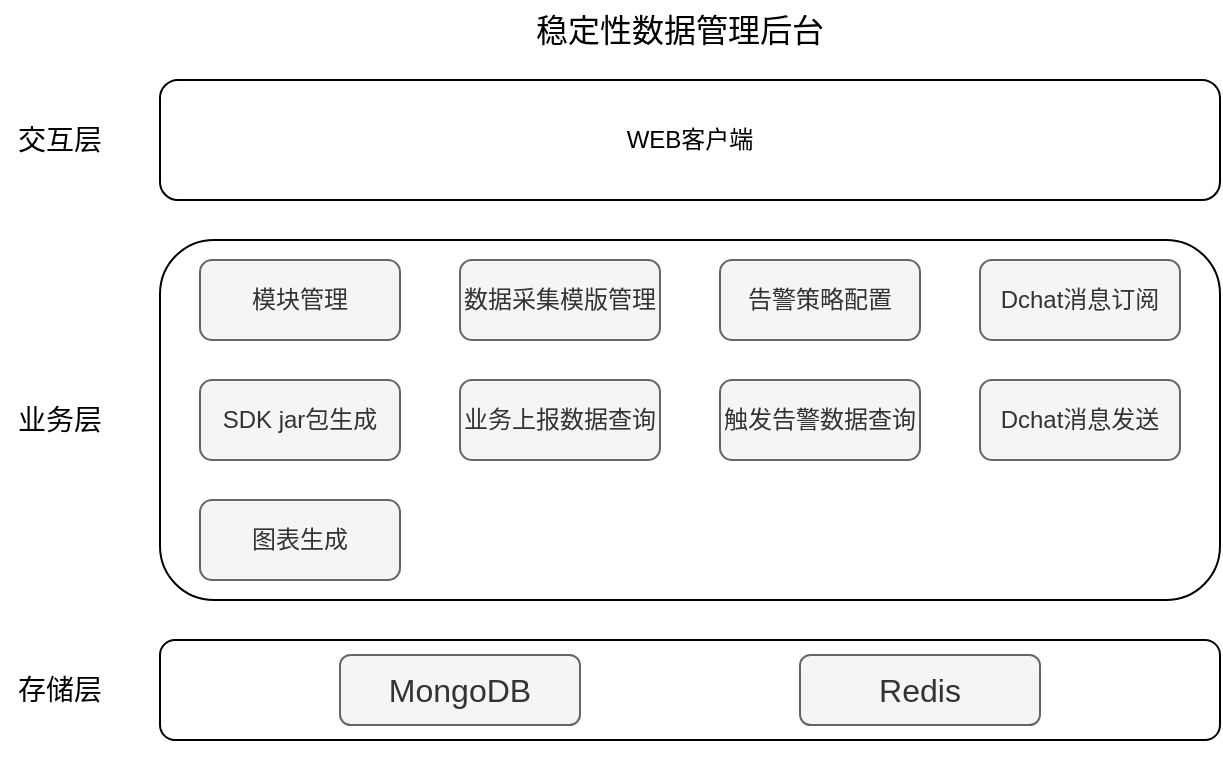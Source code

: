 <mxfile version="16.6.2" type="github">
  <diagram id="hZ9IWrKWcuuQGVlS07cC" name="Page-1">
    <mxGraphModel dx="926" dy="436" grid="1" gridSize="10" guides="1" tooltips="1" connect="1" arrows="1" fold="1" page="1" pageScale="1" pageWidth="1169" pageHeight="827" math="0" shadow="0">
      <root>
        <mxCell id="0" />
        <mxCell id="1" parent="0" />
        <mxCell id="FfZbVTpRwgVf4kVA53Ig-15" value="" style="rounded=1;whiteSpace=wrap;html=1;fillColor=none;" parent="1" vertex="1">
          <mxGeometry x="160" y="340" width="530" height="50" as="geometry" />
        </mxCell>
        <mxCell id="FfZbVTpRwgVf4kVA53Ig-2" value="" style="rounded=1;whiteSpace=wrap;html=1;fillColor=none;" parent="1" vertex="1">
          <mxGeometry x="160" y="140" width="530" height="180" as="geometry" />
        </mxCell>
        <mxCell id="FfZbVTpRwgVf4kVA53Ig-4" style="edgeStyle=orthogonalEdgeStyle;rounded=0;orthogonalLoop=1;jettySize=auto;html=1;exitX=0.5;exitY=1;exitDx=0;exitDy=0;" parent="1" edge="1">
          <mxGeometry relative="1" as="geometry">
            <mxPoint x="360" y="190" as="sourcePoint" />
            <mxPoint x="360" y="190" as="targetPoint" />
          </mxGeometry>
        </mxCell>
        <mxCell id="FfZbVTpRwgVf4kVA53Ig-5" value="数据采集模版管理" style="rounded=1;whiteSpace=wrap;html=1;fillColor=#f5f5f5;fontColor=#333333;strokeColor=#666666;" parent="1" vertex="1">
          <mxGeometry x="310" y="150" width="100" height="40" as="geometry" />
        </mxCell>
        <mxCell id="FfZbVTpRwgVf4kVA53Ig-7" value="业务上报数据查询" style="rounded=1;whiteSpace=wrap;html=1;fillColor=#f5f5f5;fontColor=#333333;strokeColor=#666666;" parent="1" vertex="1">
          <mxGeometry x="310" y="210" width="100" height="40" as="geometry" />
        </mxCell>
        <mxCell id="FfZbVTpRwgVf4kVA53Ig-9" value="Dchat消息订阅" style="rounded=1;whiteSpace=wrap;html=1;fillColor=#f5f5f5;fontColor=#333333;strokeColor=#666666;" parent="1" vertex="1">
          <mxGeometry x="570" y="150" width="100" height="40" as="geometry" />
        </mxCell>
        <mxCell id="FfZbVTpRwgVf4kVA53Ig-10" value="Dchat消息发送" style="rounded=1;whiteSpace=wrap;html=1;fillColor=#f5f5f5;fontColor=#333333;strokeColor=#666666;" parent="1" vertex="1">
          <mxGeometry x="570" y="210" width="100" height="40" as="geometry" />
        </mxCell>
        <mxCell id="FfZbVTpRwgVf4kVA53Ig-11" value="触发告警数据查询" style="rounded=1;whiteSpace=wrap;html=1;fillColor=#f5f5f5;fontColor=#333333;strokeColor=#666666;" parent="1" vertex="1">
          <mxGeometry x="440" y="210" width="100" height="40" as="geometry" />
        </mxCell>
        <mxCell id="FfZbVTpRwgVf4kVA53Ig-12" value="WEB客户端" style="rounded=1;whiteSpace=wrap;html=1;fillColor=none;" parent="1" vertex="1">
          <mxGeometry x="160" y="60" width="530" height="60" as="geometry" />
        </mxCell>
        <mxCell id="FfZbVTpRwgVf4kVA53Ig-13" value="交互层" style="text;html=1;strokeColor=none;fillColor=none;align=center;verticalAlign=middle;whiteSpace=wrap;rounded=0;fontSize=14;" parent="1" vertex="1">
          <mxGeometry x="80" y="75" width="60" height="30" as="geometry" />
        </mxCell>
        <mxCell id="FfZbVTpRwgVf4kVA53Ig-14" value="业务层" style="text;html=1;strokeColor=none;fillColor=none;align=center;verticalAlign=middle;whiteSpace=wrap;rounded=0;fontSize=14;" parent="1" vertex="1">
          <mxGeometry x="80" y="215" width="60" height="30" as="geometry" />
        </mxCell>
        <mxCell id="FfZbVTpRwgVf4kVA53Ig-16" value="存储层" style="text;html=1;strokeColor=none;fillColor=none;align=center;verticalAlign=middle;whiteSpace=wrap;rounded=0;fontSize=14;" parent="1" vertex="1">
          <mxGeometry x="80" y="350" width="60" height="30" as="geometry" />
        </mxCell>
        <mxCell id="FfZbVTpRwgVf4kVA53Ig-17" value="稳定性数据管理后台" style="text;html=1;strokeColor=none;fillColor=none;align=center;verticalAlign=middle;whiteSpace=wrap;rounded=0;fontSize=16;" parent="1" vertex="1">
          <mxGeometry x="330" y="20" width="180" height="30" as="geometry" />
        </mxCell>
        <mxCell id="FfZbVTpRwgVf4kVA53Ig-18" value="告警策略配置" style="rounded=1;whiteSpace=wrap;html=1;fillColor=#f5f5f5;fontColor=#333333;strokeColor=#666666;" parent="1" vertex="1">
          <mxGeometry x="440" y="150" width="100" height="40" as="geometry" />
        </mxCell>
        <mxCell id="FfZbVTpRwgVf4kVA53Ig-19" style="edgeStyle=orthogonalEdgeStyle;rounded=0;orthogonalLoop=1;jettySize=auto;html=1;exitX=0.5;exitY=1;exitDx=0;exitDy=0;fontSize=16;" parent="1" source="FfZbVTpRwgVf4kVA53Ig-15" target="FfZbVTpRwgVf4kVA53Ig-15" edge="1">
          <mxGeometry relative="1" as="geometry" />
        </mxCell>
        <mxCell id="FfZbVTpRwgVf4kVA53Ig-21" value="模块管理" style="rounded=1;whiteSpace=wrap;html=1;fillColor=#f5f5f5;fontColor=#333333;strokeColor=#666666;" parent="1" vertex="1">
          <mxGeometry x="180" y="150" width="100" height="40" as="geometry" />
        </mxCell>
        <mxCell id="FfZbVTpRwgVf4kVA53Ig-22" value="SDK jar包生成" style="rounded=1;whiteSpace=wrap;html=1;fillColor=#f5f5f5;fontColor=#333333;strokeColor=#666666;" parent="1" vertex="1">
          <mxGeometry x="180" y="210" width="100" height="40" as="geometry" />
        </mxCell>
        <mxCell id="FfZbVTpRwgVf4kVA53Ig-25" value="图表生成" style="rounded=1;whiteSpace=wrap;html=1;fillColor=#f5f5f5;fontColor=#333333;strokeColor=#666666;" parent="1" vertex="1">
          <mxGeometry x="180" y="270" width="100" height="40" as="geometry" />
        </mxCell>
        <mxCell id="FfZbVTpRwgVf4kVA53Ig-26" value="MongoDB" style="rounded=1;whiteSpace=wrap;html=1;fontSize=16;fillColor=#f5f5f5;strokeColor=#666666;fontColor=#333333;" parent="1" vertex="1">
          <mxGeometry x="250" y="347.5" width="120" height="35" as="geometry" />
        </mxCell>
        <mxCell id="FfZbVTpRwgVf4kVA53Ig-27" value="Redis" style="rounded=1;whiteSpace=wrap;html=1;fontSize=16;fillColor=#f5f5f5;strokeColor=#666666;fontColor=#333333;" parent="1" vertex="1">
          <mxGeometry x="480" y="347.5" width="120" height="35" as="geometry" />
        </mxCell>
      </root>
    </mxGraphModel>
  </diagram>
</mxfile>
